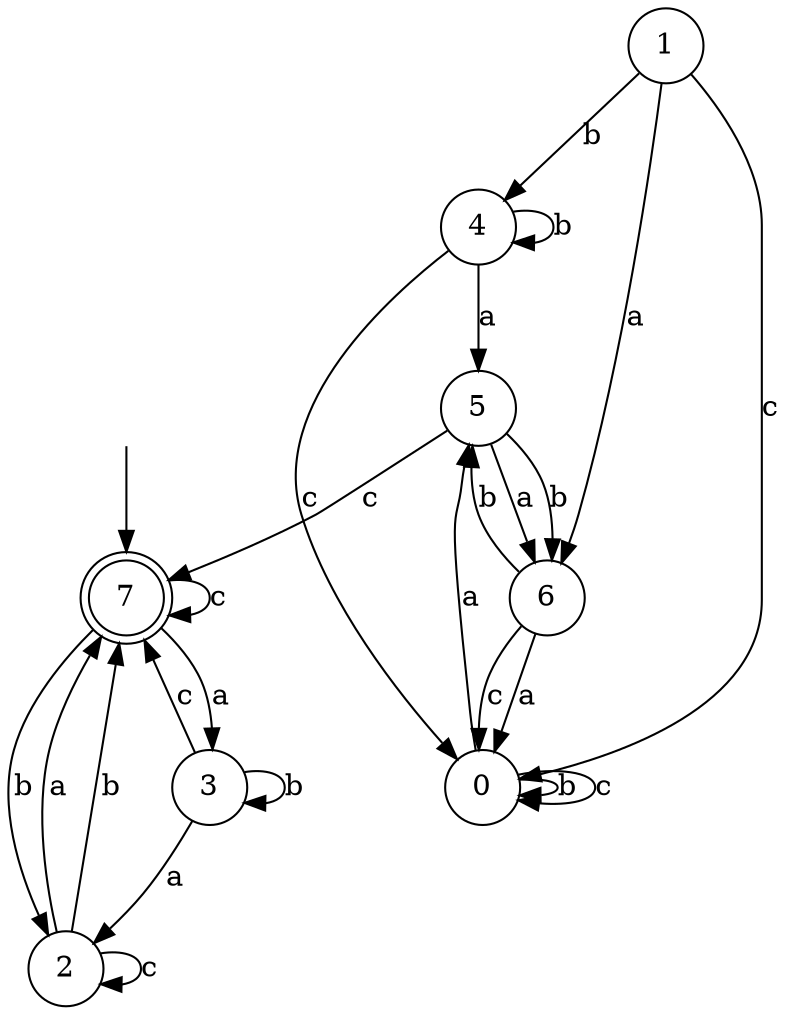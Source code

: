 digraph g {
__start [label=""shape=none]
	7[shape="doublecircle" label="7"]
	0[shape="circle" label="0"]
	1[shape="circle" label="1"]
	2[shape="circle" label="2"]
	3[shape="circle" label="3"]
	4[shape="circle" label="4"]
	5[shape="circle" label="5"]
	6[shape="circle" label="6"]

__start -> 7
	0 -> 5 [label="a"]
	0 -> 0 [label="b"]
	0 -> 0 [label="c"]
	1 -> 6 [label="a"]
	1 -> 4 [label="b"]
	1 -> 0 [label="c"]
	2 -> 7 [label="a"]
	2 -> 7 [label="b"]
	2 -> 2 [label="c"]
	3 -> 2 [label="a"]
	3 -> 3 [label="b"]
	3 -> 7 [label="c"]
	4 -> 5 [label="a"]
	4 -> 4 [label="b"]
	4 -> 0 [label="c"]
	5 -> 6 [label="a"]
	5 -> 6 [label="b"]
	5 -> 7 [label="c"]
	6 -> 0 [label="a"]
	6 -> 5 [label="b"]
	6 -> 0 [label="c"]
	7 -> 3 [label="a"]
	7 -> 2 [label="b"]
	7 -> 7 [label="c"]
}
